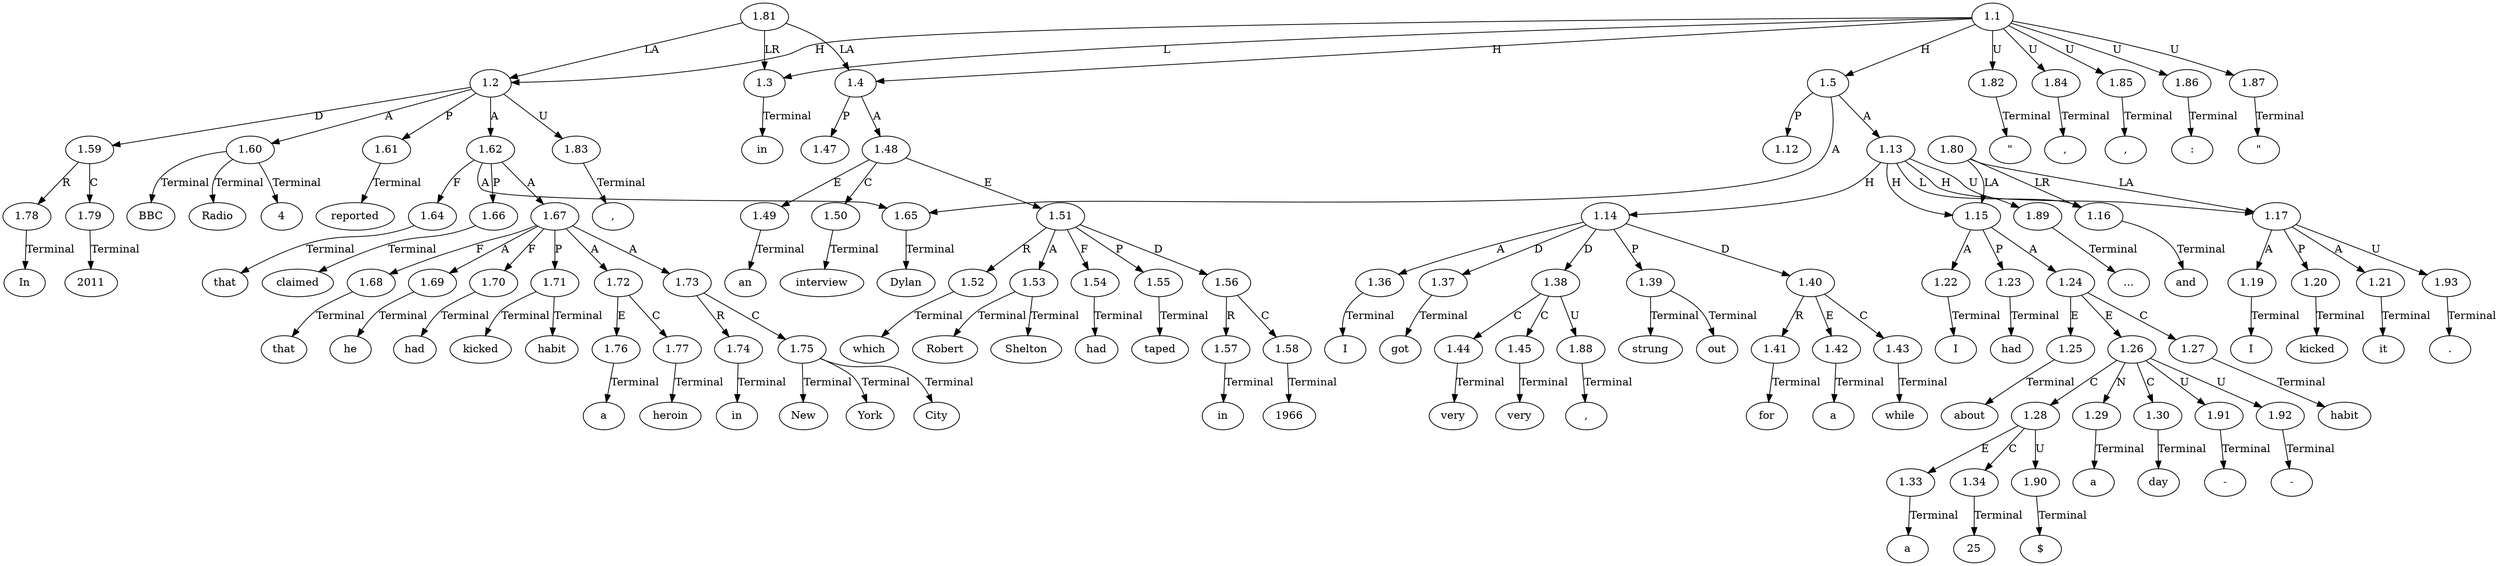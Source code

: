 // Graph
digraph {
	0.1 [label="\"" ordering=out]
	0.10 [label="," ordering=out]
	0.11 [label=in ordering=out]
	0.12 [label=an ordering=out]
	0.13 [label=interview ordering=out]
	0.14 [label=which ordering=out]
	0.15 [label=Robert ordering=out]
	0.16 [label=Shelton ordering=out]
	0.17 [label=had ordering=out]
	0.18 [label=taped ordering=out]
	0.19 [label=in ordering=out]
	0.2 [label=In ordering=out]
	0.20 [label=1966 ordering=out]
	0.21 [label="," ordering=out]
	0.22 [label=Dylan ordering=out]
	0.23 [label=claimed ordering=out]
	0.24 [label=that ordering=out]
	0.25 [label=he ordering=out]
	0.26 [label=had ordering=out]
	0.27 [label=kicked ordering=out]
	0.28 [label=a ordering=out]
	0.29 [label=heroin ordering=out]
	0.3 [label=2011 ordering=out]
	0.30 [label=habit ordering=out]
	0.31 [label=in ordering=out]
	0.32 [label=New ordering=out]
	0.33 [label=York ordering=out]
	0.34 [label=City ordering=out]
	0.35 [label=":" ordering=out]
	0.36 [label="\"" ordering=out]
	0.37 [label=I ordering=out]
	0.38 [label=got ordering=out]
	0.39 [label=very ordering=out]
	0.4 [label="," ordering=out]
	0.40 [label="," ordering=out]
	0.41 [label=very ordering=out]
	0.42 [label=strung ordering=out]
	0.43 [label=out ordering=out]
	0.44 [label=for ordering=out]
	0.45 [label=a ordering=out]
	0.46 [label=while ordering=out]
	0.47 [label="..." ordering=out]
	0.48 [label=I ordering=out]
	0.49 [label=had ordering=out]
	0.5 [label=BBC ordering=out]
	0.50 [label=about ordering=out]
	0.51 [label=a ordering=out]
	0.52 [label="$" ordering=out]
	0.53 [label=25 ordering=out]
	0.54 [label="-" ordering=out]
	0.55 [label=a ordering=out]
	0.56 [label="-" ordering=out]
	0.57 [label=day ordering=out]
	0.58 [label=habit ordering=out]
	0.59 [label=and ordering=out]
	0.6 [label=Radio ordering=out]
	0.60 [label=I ordering=out]
	0.61 [label=kicked ordering=out]
	0.62 [label=it ordering=out]
	0.63 [label="." ordering=out]
	0.7 [label=4 ordering=out]
	0.8 [label=reported ordering=out]
	0.9 [label=that ordering=out]
	1.1 [label=1.1 ordering=out]
	1.2 [label=1.2 ordering=out]
	1.3 [label=1.3 ordering=out]
	1.4 [label=1.4 ordering=out]
	1.5 [label=1.5 ordering=out]
	1.12 [label=1.12 ordering=out]
	1.13 [label=1.13 ordering=out]
	1.14 [label=1.14 ordering=out]
	1.15 [label=1.15 ordering=out]
	1.16 [label=1.16 ordering=out]
	1.17 [label=1.17 ordering=out]
	1.19 [label=1.19 ordering=out]
	1.20 [label=1.20 ordering=out]
	1.21 [label=1.21 ordering=out]
	1.22 [label=1.22 ordering=out]
	1.23 [label=1.23 ordering=out]
	1.24 [label=1.24 ordering=out]
	1.25 [label=1.25 ordering=out]
	1.26 [label=1.26 ordering=out]
	1.27 [label=1.27 ordering=out]
	1.28 [label=1.28 ordering=out]
	1.29 [label=1.29 ordering=out]
	1.30 [label=1.30 ordering=out]
	1.33 [label=1.33 ordering=out]
	1.34 [label=1.34 ordering=out]
	1.36 [label=1.36 ordering=out]
	1.37 [label=1.37 ordering=out]
	1.38 [label=1.38 ordering=out]
	1.39 [label=1.39 ordering=out]
	1.40 [label=1.40 ordering=out]
	1.41 [label=1.41 ordering=out]
	1.42 [label=1.42 ordering=out]
	1.43 [label=1.43 ordering=out]
	1.44 [label=1.44 ordering=out]
	1.45 [label=1.45 ordering=out]
	1.47 [label=1.47 ordering=out]
	1.48 [label=1.48 ordering=out]
	1.49 [label=1.49 ordering=out]
	1.50 [label=1.50 ordering=out]
	1.51 [label=1.51 ordering=out]
	1.52 [label=1.52 ordering=out]
	1.53 [label=1.53 ordering=out]
	1.54 [label=1.54 ordering=out]
	1.55 [label=1.55 ordering=out]
	1.56 [label=1.56 ordering=out]
	1.57 [label=1.57 ordering=out]
	1.58 [label=1.58 ordering=out]
	1.59 [label=1.59 ordering=out]
	1.60 [label=1.60 ordering=out]
	1.61 [label=1.61 ordering=out]
	1.62 [label=1.62 ordering=out]
	1.64 [label=1.64 ordering=out]
	1.65 [label=1.65 ordering=out]
	1.66 [label=1.66 ordering=out]
	1.67 [label=1.67 ordering=out]
	1.68 [label=1.68 ordering=out]
	1.69 [label=1.69 ordering=out]
	1.70 [label=1.70 ordering=out]
	1.71 [label=1.71 ordering=out]
	1.72 [label=1.72 ordering=out]
	1.73 [label=1.73 ordering=out]
	1.74 [label=1.74 ordering=out]
	1.75 [label=1.75 ordering=out]
	1.76 [label=1.76 ordering=out]
	1.77 [label=1.77 ordering=out]
	1.78 [label=1.78 ordering=out]
	1.79 [label=1.79 ordering=out]
	1.80 [label=1.80 ordering=out]
	1.81 [label=1.81 ordering=out]
	1.82 [label=1.82 ordering=out]
	1.83 [label=1.83 ordering=out]
	1.84 [label=1.84 ordering=out]
	1.85 [label=1.85 ordering=out]
	1.86 [label=1.86 ordering=out]
	1.87 [label=1.87 ordering=out]
	1.88 [label=1.88 ordering=out]
	1.89 [label=1.89 ordering=out]
	1.90 [label=1.90 ordering=out]
	1.91 [label=1.91 ordering=out]
	1.92 [label=1.92 ordering=out]
	1.93 [label=1.93 ordering=out]
	1.1 -> 1.2 [label=H ordering=out]
	1.1 -> 1.3 [label=L ordering=out]
	1.1 -> 1.4 [label=H ordering=out]
	1.1 -> 1.5 [label=H ordering=out]
	1.1 -> 1.82 [label=U ordering=out]
	1.1 -> 1.84 [label=U ordering=out]
	1.1 -> 1.85 [label=U ordering=out]
	1.1 -> 1.86 [label=U ordering=out]
	1.1 -> 1.87 [label=U ordering=out]
	1.2 -> 1.59 [label=D ordering=out]
	1.2 -> 1.60 [label=A ordering=out]
	1.2 -> 1.61 [label=P ordering=out]
	1.2 -> 1.62 [label=A ordering=out]
	1.2 -> 1.83 [label=U ordering=out]
	1.3 -> 0.11 [label=Terminal ordering=out]
	1.4 -> 1.47 [label=P ordering=out]
	1.4 -> 1.48 [label=A ordering=out]
	1.5 -> 1.12 [label=P ordering=out]
	1.5 -> 1.13 [label=A ordering=out]
	1.5 -> 1.65 [label=A ordering=out]
	1.13 -> 1.14 [label=H ordering=out]
	1.13 -> 1.15 [label=H ordering=out]
	1.13 -> 1.16 [label=L ordering=out]
	1.13 -> 1.17 [label=H ordering=out]
	1.13 -> 1.89 [label=U ordering=out]
	1.14 -> 1.36 [label=A ordering=out]
	1.14 -> 1.37 [label=D ordering=out]
	1.14 -> 1.38 [label=D ordering=out]
	1.14 -> 1.39 [label=P ordering=out]
	1.14 -> 1.40 [label=D ordering=out]
	1.15 -> 1.22 [label=A ordering=out]
	1.15 -> 1.23 [label=P ordering=out]
	1.15 -> 1.24 [label=A ordering=out]
	1.16 -> 0.59 [label=Terminal ordering=out]
	1.17 -> 1.19 [label=A ordering=out]
	1.17 -> 1.20 [label=P ordering=out]
	1.17 -> 1.21 [label=A ordering=out]
	1.17 -> 1.93 [label=U ordering=out]
	1.19 -> 0.60 [label=Terminal ordering=out]
	1.20 -> 0.61 [label=Terminal ordering=out]
	1.21 -> 0.62 [label=Terminal ordering=out]
	1.22 -> 0.48 [label=Terminal ordering=out]
	1.23 -> 0.49 [label=Terminal ordering=out]
	1.24 -> 1.25 [label=E ordering=out]
	1.24 -> 1.26 [label=E ordering=out]
	1.24 -> 1.27 [label=C ordering=out]
	1.25 -> 0.50 [label=Terminal ordering=out]
	1.26 -> 1.28 [label=C ordering=out]
	1.26 -> 1.29 [label=N ordering=out]
	1.26 -> 1.30 [label=C ordering=out]
	1.26 -> 1.91 [label=U ordering=out]
	1.26 -> 1.92 [label=U ordering=out]
	1.27 -> 0.58 [label=Terminal ordering=out]
	1.28 -> 1.33 [label=E ordering=out]
	1.28 -> 1.34 [label=C ordering=out]
	1.28 -> 1.90 [label=U ordering=out]
	1.29 -> 0.55 [label=Terminal ordering=out]
	1.30 -> 0.57 [label=Terminal ordering=out]
	1.33 -> 0.51 [label=Terminal ordering=out]
	1.34 -> 0.53 [label=Terminal ordering=out]
	1.36 -> 0.37 [label=Terminal ordering=out]
	1.37 -> 0.38 [label=Terminal ordering=out]
	1.38 -> 1.44 [label=C ordering=out]
	1.38 -> 1.45 [label=C ordering=out]
	1.38 -> 1.88 [label=U ordering=out]
	1.39 -> 0.42 [label=Terminal ordering=out]
	1.39 -> 0.43 [label=Terminal ordering=out]
	1.40 -> 1.41 [label=R ordering=out]
	1.40 -> 1.42 [label=E ordering=out]
	1.40 -> 1.43 [label=C ordering=out]
	1.41 -> 0.44 [label=Terminal ordering=out]
	1.42 -> 0.45 [label=Terminal ordering=out]
	1.43 -> 0.46 [label=Terminal ordering=out]
	1.44 -> 0.39 [label=Terminal ordering=out]
	1.45 -> 0.41 [label=Terminal ordering=out]
	1.48 -> 1.49 [label=E ordering=out]
	1.48 -> 1.50 [label=C ordering=out]
	1.48 -> 1.51 [label=E ordering=out]
	1.49 -> 0.12 [label=Terminal ordering=out]
	1.50 -> 0.13 [label=Terminal ordering=out]
	1.51 -> 1.52 [label=R ordering=out]
	1.51 -> 1.53 [label=A ordering=out]
	1.51 -> 1.54 [label=F ordering=out]
	1.51 -> 1.55 [label=P ordering=out]
	1.51 -> 1.56 [label=D ordering=out]
	1.52 -> 0.14 [label=Terminal ordering=out]
	1.53 -> 0.15 [label=Terminal ordering=out]
	1.53 -> 0.16 [label=Terminal ordering=out]
	1.54 -> 0.17 [label=Terminal ordering=out]
	1.55 -> 0.18 [label=Terminal ordering=out]
	1.56 -> 1.57 [label=R ordering=out]
	1.56 -> 1.58 [label=C ordering=out]
	1.57 -> 0.19 [label=Terminal ordering=out]
	1.58 -> 0.20 [label=Terminal ordering=out]
	1.59 -> 1.78 [label=R ordering=out]
	1.59 -> 1.79 [label=C ordering=out]
	1.60 -> 0.5 [label=Terminal ordering=out]
	1.60 -> 0.6 [label=Terminal ordering=out]
	1.60 -> 0.7 [label=Terminal ordering=out]
	1.61 -> 0.8 [label=Terminal ordering=out]
	1.62 -> 1.64 [label=F ordering=out]
	1.62 -> 1.65 [label=A ordering=out]
	1.62 -> 1.66 [label=P ordering=out]
	1.62 -> 1.67 [label=A ordering=out]
	1.64 -> 0.9 [label=Terminal ordering=out]
	1.65 -> 0.22 [label=Terminal ordering=out]
	1.66 -> 0.23 [label=Terminal ordering=out]
	1.67 -> 1.68 [label=F ordering=out]
	1.67 -> 1.69 [label=A ordering=out]
	1.67 -> 1.70 [label=F ordering=out]
	1.67 -> 1.71 [label=P ordering=out]
	1.67 -> 1.72 [label=A ordering=out]
	1.67 -> 1.73 [label=A ordering=out]
	1.68 -> 0.24 [label=Terminal ordering=out]
	1.69 -> 0.25 [label=Terminal ordering=out]
	1.70 -> 0.26 [label=Terminal ordering=out]
	1.71 -> 0.27 [label=Terminal ordering=out]
	1.71 -> 0.30 [label=Terminal ordering=out]
	1.72 -> 1.76 [label=E ordering=out]
	1.72 -> 1.77 [label=C ordering=out]
	1.73 -> 1.74 [label=R ordering=out]
	1.73 -> 1.75 [label=C ordering=out]
	1.74 -> 0.31 [label=Terminal ordering=out]
	1.75 -> 0.32 [label=Terminal ordering=out]
	1.75 -> 0.33 [label=Terminal ordering=out]
	1.75 -> 0.34 [label=Terminal ordering=out]
	1.76 -> 0.28 [label=Terminal ordering=out]
	1.77 -> 0.29 [label=Terminal ordering=out]
	1.78 -> 0.2 [label=Terminal ordering=out]
	1.79 -> 0.3 [label=Terminal ordering=out]
	1.80 -> 1.15 [label=LA ordering=out]
	1.80 -> 1.16 [label=LR ordering=out]
	1.80 -> 1.17 [label=LA ordering=out]
	1.81 -> 1.2 [label=LA ordering=out]
	1.81 -> 1.3 [label=LR ordering=out]
	1.81 -> 1.4 [label=LA ordering=out]
	1.82 -> 0.1 [label=Terminal ordering=out]
	1.83 -> 0.4 [label=Terminal ordering=out]
	1.84 -> 0.10 [label=Terminal ordering=out]
	1.85 -> 0.21 [label=Terminal ordering=out]
	1.86 -> 0.35 [label=Terminal ordering=out]
	1.87 -> 0.36 [label=Terminal ordering=out]
	1.88 -> 0.40 [label=Terminal ordering=out]
	1.89 -> 0.47 [label=Terminal ordering=out]
	1.90 -> 0.52 [label=Terminal ordering=out]
	1.91 -> 0.54 [label=Terminal ordering=out]
	1.92 -> 0.56 [label=Terminal ordering=out]
	1.93 -> 0.63 [label=Terminal ordering=out]
}
